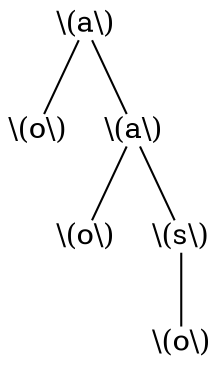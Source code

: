 graph {
	0 [label="\\(a\\)" shape=plain]
	1 [label="\\(o\\)" shape=plain]
	0 -- 1
	2 [label="\\(a\\)" shape=plain]
	0 -- 2
	3 [label="\\(o\\)" shape=plain]
	2 -- 3
	4 [label="\\(s\\)" shape=plain]
	2 -- 4
	5 [label="\\(o\\)" shape=plain]
	4 -- 5
}
